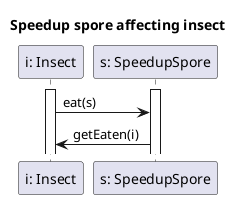 @startuml InsectSpeedUp

title Speedup spore affecting insect

participant "i: Insect" as I
participant "s: SpeedupSpore" as Sp

activate I
activate Sp

I -> Sp : eat(s)
Sp -> I : getEaten(i)

@enduml